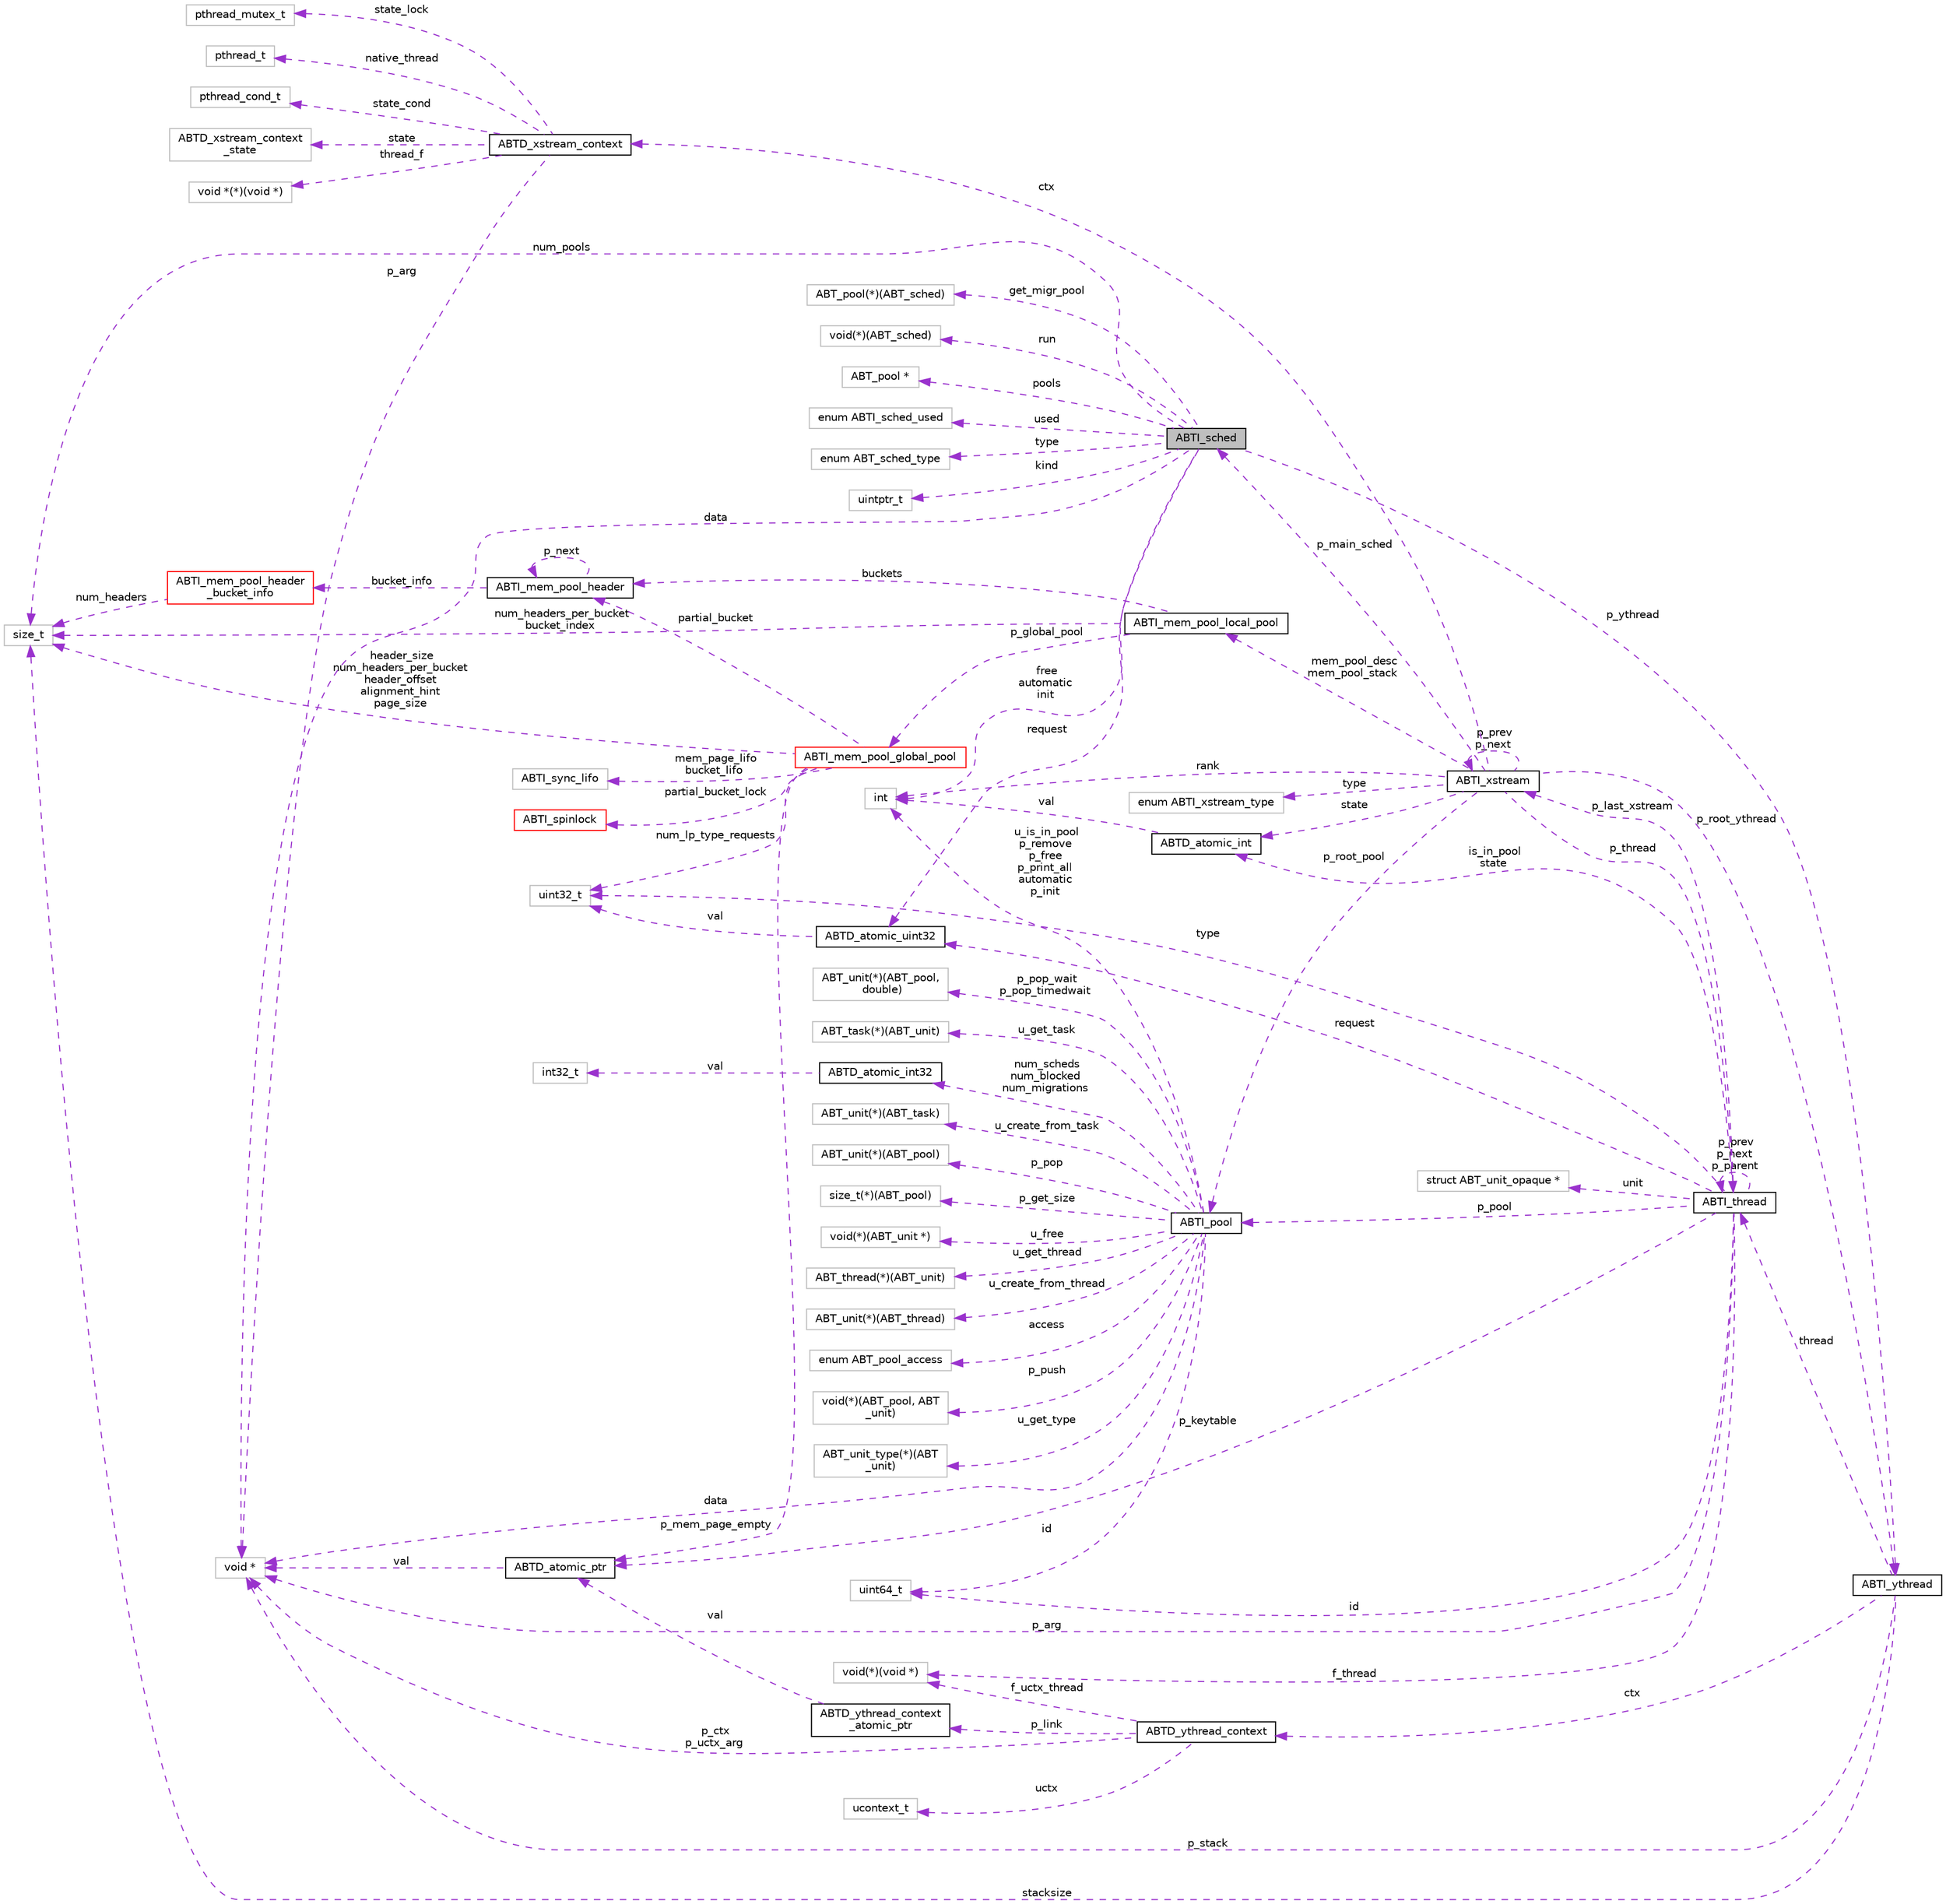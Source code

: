 digraph "ABTI_sched"
{
  edge [fontname="Helvetica",fontsize="10",labelfontname="Helvetica",labelfontsize="10"];
  node [fontname="Helvetica",fontsize="10",shape=record];
  rankdir="LR";
  Node1 [label="ABTI_sched",height=0.2,width=0.4,color="black", fillcolor="grey75", style="filled" fontcolor="black"];
  Node2 -> Node1 [dir="back",color="darkorchid3",fontsize="10",style="dashed",label=" get_migr_pool" ,fontname="Helvetica"];
  Node2 [label="ABT_pool(*)(ABT_sched)",height=0.2,width=0.4,color="grey75", fillcolor="white", style="filled"];
  Node3 -> Node1 [dir="back",color="darkorchid3",fontsize="10",style="dashed",label=" p_ythread" ,fontname="Helvetica"];
  Node3 [label="ABTI_ythread",height=0.2,width=0.4,color="black", fillcolor="white", style="filled",URL="$d5/d5f/structABTI__ythread.html"];
  Node4 -> Node3 [dir="back",color="darkorchid3",fontsize="10",style="dashed",label=" thread" ,fontname="Helvetica"];
  Node4 [label="ABTI_thread",height=0.2,width=0.4,color="black", fillcolor="white", style="filled",URL="$d3/d55/structABTI__thread.html"];
  Node5 -> Node4 [dir="back",color="darkorchid3",fontsize="10",style="dashed",label=" f_thread" ,fontname="Helvetica"];
  Node5 [label="void(*)(void *)",height=0.2,width=0.4,color="grey75", fillcolor="white", style="filled"];
  Node6 -> Node4 [dir="back",color="darkorchid3",fontsize="10",style="dashed",label=" id" ,fontname="Helvetica"];
  Node6 [label="uint64_t",height=0.2,width=0.4,color="grey75", fillcolor="white", style="filled"];
  Node4 -> Node4 [dir="back",color="darkorchid3",fontsize="10",style="dashed",label=" p_prev\np_next\np_parent" ,fontname="Helvetica"];
  Node7 -> Node4 [dir="back",color="darkorchid3",fontsize="10",style="dashed",label=" p_pool" ,fontname="Helvetica"];
  Node7 [label="ABTI_pool",height=0.2,width=0.4,color="black", fillcolor="white", style="filled",URL="$df/d65/structABTI__pool.html"];
  Node8 -> Node7 [dir="back",color="darkorchid3",fontsize="10",style="dashed",label=" p_get_size" ,fontname="Helvetica"];
  Node8 [label="size_t(*)(ABT_pool)",height=0.2,width=0.4,color="grey75", fillcolor="white", style="filled"];
  Node9 -> Node7 [dir="back",color="darkorchid3",fontsize="10",style="dashed",label=" u_free" ,fontname="Helvetica"];
  Node9 [label="void(*)(ABT_unit *)",height=0.2,width=0.4,color="grey75", fillcolor="white", style="filled"];
  Node10 -> Node7 [dir="back",color="darkorchid3",fontsize="10",style="dashed",label=" u_get_thread" ,fontname="Helvetica"];
  Node10 [label="ABT_thread(*)(ABT_unit)",height=0.2,width=0.4,color="grey75", fillcolor="white", style="filled"];
  Node11 -> Node7 [dir="back",color="darkorchid3",fontsize="10",style="dashed",label=" u_create_from_thread" ,fontname="Helvetica"];
  Node11 [label="ABT_unit(*)(ABT_thread)",height=0.2,width=0.4,color="grey75", fillcolor="white", style="filled"];
  Node6 -> Node7 [dir="back",color="darkorchid3",fontsize="10",style="dashed",label=" id" ,fontname="Helvetica"];
  Node12 -> Node7 [dir="back",color="darkorchid3",fontsize="10",style="dashed",label=" access" ,fontname="Helvetica"];
  Node12 [label="enum ABT_pool_access",height=0.2,width=0.4,color="grey75", fillcolor="white", style="filled"];
  Node13 -> Node7 [dir="back",color="darkorchid3",fontsize="10",style="dashed",label=" p_push" ,fontname="Helvetica"];
  Node13 [label="void(*)(ABT_pool, ABT\l_unit)",height=0.2,width=0.4,color="grey75", fillcolor="white", style="filled"];
  Node14 -> Node7 [dir="back",color="darkorchid3",fontsize="10",style="dashed",label=" u_get_type" ,fontname="Helvetica"];
  Node14 [label="ABT_unit_type(*)(ABT\l_unit)",height=0.2,width=0.4,color="grey75", fillcolor="white", style="filled"];
  Node15 -> Node7 [dir="back",color="darkorchid3",fontsize="10",style="dashed",label=" p_pop_wait\np_pop_timedwait" ,fontname="Helvetica"];
  Node15 [label="ABT_unit(*)(ABT_pool,\l double)",height=0.2,width=0.4,color="grey75", fillcolor="white", style="filled"];
  Node16 -> Node7 [dir="back",color="darkorchid3",fontsize="10",style="dashed",label=" u_is_in_pool\np_remove\np_free\np_print_all\nautomatic\np_init" ,fontname="Helvetica"];
  Node16 [label="int",height=0.2,width=0.4,color="grey75", fillcolor="white", style="filled"];
  Node17 -> Node7 [dir="back",color="darkorchid3",fontsize="10",style="dashed",label=" num_scheds\nnum_blocked\nnum_migrations" ,fontname="Helvetica"];
  Node17 [label="ABTD_atomic_int32",height=0.2,width=0.4,color="black", fillcolor="white", style="filled",URL="$db/d9a/structABTD__atomic__int32.html"];
  Node18 -> Node17 [dir="back",color="darkorchid3",fontsize="10",style="dashed",label=" val" ,fontname="Helvetica"];
  Node18 [label="int32_t",height=0.2,width=0.4,color="grey75", fillcolor="white", style="filled"];
  Node19 -> Node7 [dir="back",color="darkorchid3",fontsize="10",style="dashed",label=" u_get_task" ,fontname="Helvetica"];
  Node19 [label="ABT_task(*)(ABT_unit)",height=0.2,width=0.4,color="grey75", fillcolor="white", style="filled"];
  Node20 -> Node7 [dir="back",color="darkorchid3",fontsize="10",style="dashed",label=" u_create_from_task" ,fontname="Helvetica"];
  Node20 [label="ABT_unit(*)(ABT_task)",height=0.2,width=0.4,color="grey75", fillcolor="white", style="filled"];
  Node21 -> Node7 [dir="back",color="darkorchid3",fontsize="10",style="dashed",label=" p_pop" ,fontname="Helvetica"];
  Node21 [label="ABT_unit(*)(ABT_pool)",height=0.2,width=0.4,color="grey75", fillcolor="white", style="filled"];
  Node22 -> Node7 [dir="back",color="darkorchid3",fontsize="10",style="dashed",label=" data" ,fontname="Helvetica"];
  Node22 [label="void *",height=0.2,width=0.4,color="grey75", fillcolor="white", style="filled"];
  Node23 -> Node4 [dir="back",color="darkorchid3",fontsize="10",style="dashed",label=" p_last_xstream" ,fontname="Helvetica"];
  Node23 [label="ABTI_xstream",height=0.2,width=0.4,color="black", fillcolor="white", style="filled",URL="$dc/d3f/structABTI__xstream.html"];
  Node24 -> Node23 [dir="back",color="darkorchid3",fontsize="10",style="dashed",label=" ctx" ,fontname="Helvetica"];
  Node24 [label="ABTD_xstream_context",height=0.2,width=0.4,color="black", fillcolor="white", style="filled",URL="$df/dec/structABTD__xstream__context.html"];
  Node25 -> Node24 [dir="back",color="darkorchid3",fontsize="10",style="dashed",label=" state" ,fontname="Helvetica"];
  Node25 [label="ABTD_xstream_context\l_state",height=0.2,width=0.4,color="grey75", fillcolor="white", style="filled"];
  Node26 -> Node24 [dir="back",color="darkorchid3",fontsize="10",style="dashed",label=" thread_f" ,fontname="Helvetica"];
  Node26 [label="void *(*)(void *)",height=0.2,width=0.4,color="grey75", fillcolor="white", style="filled"];
  Node27 -> Node24 [dir="back",color="darkorchid3",fontsize="10",style="dashed",label=" state_lock" ,fontname="Helvetica"];
  Node27 [label="pthread_mutex_t",height=0.2,width=0.4,color="grey75", fillcolor="white", style="filled"];
  Node28 -> Node24 [dir="back",color="darkorchid3",fontsize="10",style="dashed",label=" native_thread" ,fontname="Helvetica"];
  Node28 [label="pthread_t",height=0.2,width=0.4,color="grey75", fillcolor="white", style="filled"];
  Node29 -> Node24 [dir="back",color="darkorchid3",fontsize="10",style="dashed",label=" state_cond" ,fontname="Helvetica"];
  Node29 [label="pthread_cond_t",height=0.2,width=0.4,color="grey75", fillcolor="white", style="filled"];
  Node22 -> Node24 [dir="back",color="darkorchid3",fontsize="10",style="dashed",label=" p_arg" ,fontname="Helvetica"];
  Node4 -> Node23 [dir="back",color="darkorchid3",fontsize="10",style="dashed",label=" p_thread" ,fontname="Helvetica"];
  Node1 -> Node23 [dir="back",color="darkorchid3",fontsize="10",style="dashed",label=" p_main_sched" ,fontname="Helvetica"];
  Node3 -> Node23 [dir="back",color="darkorchid3",fontsize="10",style="dashed",label=" p_root_ythread" ,fontname="Helvetica"];
  Node7 -> Node23 [dir="back",color="darkorchid3",fontsize="10",style="dashed",label=" p_root_pool" ,fontname="Helvetica"];
  Node30 -> Node23 [dir="back",color="darkorchid3",fontsize="10",style="dashed",label=" type" ,fontname="Helvetica"];
  Node30 [label="enum ABTI_xstream_type",height=0.2,width=0.4,color="grey75", fillcolor="white", style="filled"];
  Node23 -> Node23 [dir="back",color="darkorchid3",fontsize="10",style="dashed",label=" p_prev\np_next" ,fontname="Helvetica"];
  Node31 -> Node23 [dir="back",color="darkorchid3",fontsize="10",style="dashed",label=" state" ,fontname="Helvetica"];
  Node31 [label="ABTD_atomic_int",height=0.2,width=0.4,color="black", fillcolor="white", style="filled",URL="$d5/df5/structABTD__atomic__int.html"];
  Node16 -> Node31 [dir="back",color="darkorchid3",fontsize="10",style="dashed",label=" val" ,fontname="Helvetica"];
  Node16 -> Node23 [dir="back",color="darkorchid3",fontsize="10",style="dashed",label=" rank" ,fontname="Helvetica"];
  Node32 -> Node23 [dir="back",color="darkorchid3",fontsize="10",style="dashed",label=" mem_pool_desc\nmem_pool_stack" ,fontname="Helvetica"];
  Node32 [label="ABTI_mem_pool_local_pool",height=0.2,width=0.4,color="black", fillcolor="white", style="filled",URL="$d6/d69/structABTI__mem__pool__local__pool.html"];
  Node33 -> Node32 [dir="back",color="darkorchid3",fontsize="10",style="dashed",label=" num_headers_per_bucket\nbucket_index" ,fontname="Helvetica"];
  Node33 [label="size_t",height=0.2,width=0.4,color="grey75", fillcolor="white", style="filled"];
  Node34 -> Node32 [dir="back",color="darkorchid3",fontsize="10",style="dashed",label=" buckets" ,fontname="Helvetica"];
  Node34 [label="ABTI_mem_pool_header",height=0.2,width=0.4,color="black", fillcolor="white", style="filled",URL="$de/d24/structABTI__mem__pool__header.html"];
  Node35 -> Node34 [dir="back",color="darkorchid3",fontsize="10",style="dashed",label=" bucket_info" ,fontname="Helvetica"];
  Node35 [label="ABTI_mem_pool_header\l_bucket_info",height=0.2,width=0.4,color="red", fillcolor="white", style="filled",URL="$d5/d6c/unionABTI__mem__pool__header__bucket__info.html"];
  Node33 -> Node35 [dir="back",color="darkorchid3",fontsize="10",style="dashed",label=" num_headers" ,fontname="Helvetica"];
  Node34 -> Node34 [dir="back",color="darkorchid3",fontsize="10",style="dashed",label=" p_next" ,fontname="Helvetica"];
  Node36 -> Node32 [dir="back",color="darkorchid3",fontsize="10",style="dashed",label=" p_global_pool" ,fontname="Helvetica"];
  Node36 [label="ABTI_mem_pool_global_pool",height=0.2,width=0.4,color="red", fillcolor="white", style="filled",URL="$d7/de4/structABTI__mem__pool__global__pool.html"];
  Node37 -> Node36 [dir="back",color="darkorchid3",fontsize="10",style="dashed",label=" partial_bucket_lock" ,fontname="Helvetica"];
  Node37 [label="ABTI_spinlock",height=0.2,width=0.4,color="red", fillcolor="white", style="filled",URL="$dc/d81/structABTI__spinlock.html"];
  Node38 -> Node36 [dir="back",color="darkorchid3",fontsize="10",style="dashed",label=" mem_page_lifo\nbucket_lifo" ,fontname="Helvetica"];
  Node38 [label="ABTI_sync_lifo",height=0.2,width=0.4,color="grey75", fillcolor="white", style="filled"];
  Node33 -> Node36 [dir="back",color="darkorchid3",fontsize="10",style="dashed",label=" header_size\nnum_headers_per_bucket\nheader_offset\nalignment_hint\npage_size" ,fontname="Helvetica"];
  Node39 -> Node36 [dir="back",color="darkorchid3",fontsize="10",style="dashed",label=" num_lp_type_requests" ,fontname="Helvetica"];
  Node39 [label="uint32_t",height=0.2,width=0.4,color="grey75", fillcolor="white", style="filled"];
  Node34 -> Node36 [dir="back",color="darkorchid3",fontsize="10",style="dashed",label=" partial_bucket" ,fontname="Helvetica"];
  Node40 -> Node36 [dir="back",color="darkorchid3",fontsize="10",style="dashed",label=" p_mem_page_empty" ,fontname="Helvetica"];
  Node40 [label="ABTD_atomic_ptr",height=0.2,width=0.4,color="black", fillcolor="white", style="filled",URL="$df/d5b/structABTD__atomic__ptr.html"];
  Node22 -> Node40 [dir="back",color="darkorchid3",fontsize="10",style="dashed",label=" val" ,fontname="Helvetica"];
  Node39 -> Node4 [dir="back",color="darkorchid3",fontsize="10",style="dashed",label=" type" ,fontname="Helvetica"];
  Node31 -> Node4 [dir="back",color="darkorchid3",fontsize="10",style="dashed",label=" is_in_pool\nstate" ,fontname="Helvetica"];
  Node40 -> Node4 [dir="back",color="darkorchid3",fontsize="10",style="dashed",label=" p_keytable" ,fontname="Helvetica"];
  Node41 -> Node4 [dir="back",color="darkorchid3",fontsize="10",style="dashed",label=" request" ,fontname="Helvetica"];
  Node41 [label="ABTD_atomic_uint32",height=0.2,width=0.4,color="black", fillcolor="white", style="filled",URL="$db/df7/structABTD__atomic__uint32.html"];
  Node39 -> Node41 [dir="back",color="darkorchid3",fontsize="10",style="dashed",label=" val" ,fontname="Helvetica"];
  Node22 -> Node4 [dir="back",color="darkorchid3",fontsize="10",style="dashed",label=" p_arg" ,fontname="Helvetica"];
  Node42 -> Node4 [dir="back",color="darkorchid3",fontsize="10",style="dashed",label=" unit" ,fontname="Helvetica"];
  Node42 [label="struct ABT_unit_opaque *",height=0.2,width=0.4,color="grey75", fillcolor="white", style="filled"];
  Node33 -> Node3 [dir="back",color="darkorchid3",fontsize="10",style="dashed",label=" stacksize" ,fontname="Helvetica"];
  Node43 -> Node3 [dir="back",color="darkorchid3",fontsize="10",style="dashed",label=" ctx" ,fontname="Helvetica"];
  Node43 [label="ABTD_ythread_context",height=0.2,width=0.4,color="black", fillcolor="white", style="filled",URL="$d8/df3/structABTD__ythread__context.html"];
  Node5 -> Node43 [dir="back",color="darkorchid3",fontsize="10",style="dashed",label=" f_uctx_thread" ,fontname="Helvetica"];
  Node44 -> Node43 [dir="back",color="darkorchid3",fontsize="10",style="dashed",label=" uctx" ,fontname="Helvetica"];
  Node44 [label="ucontext_t",height=0.2,width=0.4,color="grey75", fillcolor="white", style="filled"];
  Node45 -> Node43 [dir="back",color="darkorchid3",fontsize="10",style="dashed",label=" p_link" ,fontname="Helvetica"];
  Node45 [label="ABTD_ythread_context\l_atomic_ptr",height=0.2,width=0.4,color="black", fillcolor="white", style="filled",URL="$d6/dfc/structABTD__ythread__context__atomic__ptr.html"];
  Node40 -> Node45 [dir="back",color="darkorchid3",fontsize="10",style="dashed",label=" val" ,fontname="Helvetica"];
  Node22 -> Node43 [dir="back",color="darkorchid3",fontsize="10",style="dashed",label=" p_ctx\np_uctx_arg" ,fontname="Helvetica"];
  Node22 -> Node3 [dir="back",color="darkorchid3",fontsize="10",style="dashed",label=" p_stack" ,fontname="Helvetica"];
  Node33 -> Node1 [dir="back",color="darkorchid3",fontsize="10",style="dashed",label=" num_pools" ,fontname="Helvetica"];
  Node16 -> Node1 [dir="back",color="darkorchid3",fontsize="10",style="dashed",label=" free\nautomatic\ninit" ,fontname="Helvetica"];
  Node46 -> Node1 [dir="back",color="darkorchid3",fontsize="10",style="dashed",label=" run" ,fontname="Helvetica"];
  Node46 [label="void(*)(ABT_sched)",height=0.2,width=0.4,color="grey75", fillcolor="white", style="filled"];
  Node47 -> Node1 [dir="back",color="darkorchid3",fontsize="10",style="dashed",label=" pools" ,fontname="Helvetica"];
  Node47 [label="ABT_pool *",height=0.2,width=0.4,color="grey75", fillcolor="white", style="filled"];
  Node41 -> Node1 [dir="back",color="darkorchid3",fontsize="10",style="dashed",label=" request" ,fontname="Helvetica"];
  Node48 -> Node1 [dir="back",color="darkorchid3",fontsize="10",style="dashed",label=" used" ,fontname="Helvetica"];
  Node48 [label="enum ABTI_sched_used",height=0.2,width=0.4,color="grey75", fillcolor="white", style="filled"];
  Node22 -> Node1 [dir="back",color="darkorchid3",fontsize="10",style="dashed",label=" data" ,fontname="Helvetica"];
  Node49 -> Node1 [dir="back",color="darkorchid3",fontsize="10",style="dashed",label=" type" ,fontname="Helvetica"];
  Node49 [label="enum ABT_sched_type",height=0.2,width=0.4,color="grey75", fillcolor="white", style="filled"];
  Node50 -> Node1 [dir="back",color="darkorchid3",fontsize="10",style="dashed",label=" kind" ,fontname="Helvetica"];
  Node50 [label="uintptr_t",height=0.2,width=0.4,color="grey75", fillcolor="white", style="filled"];
}
